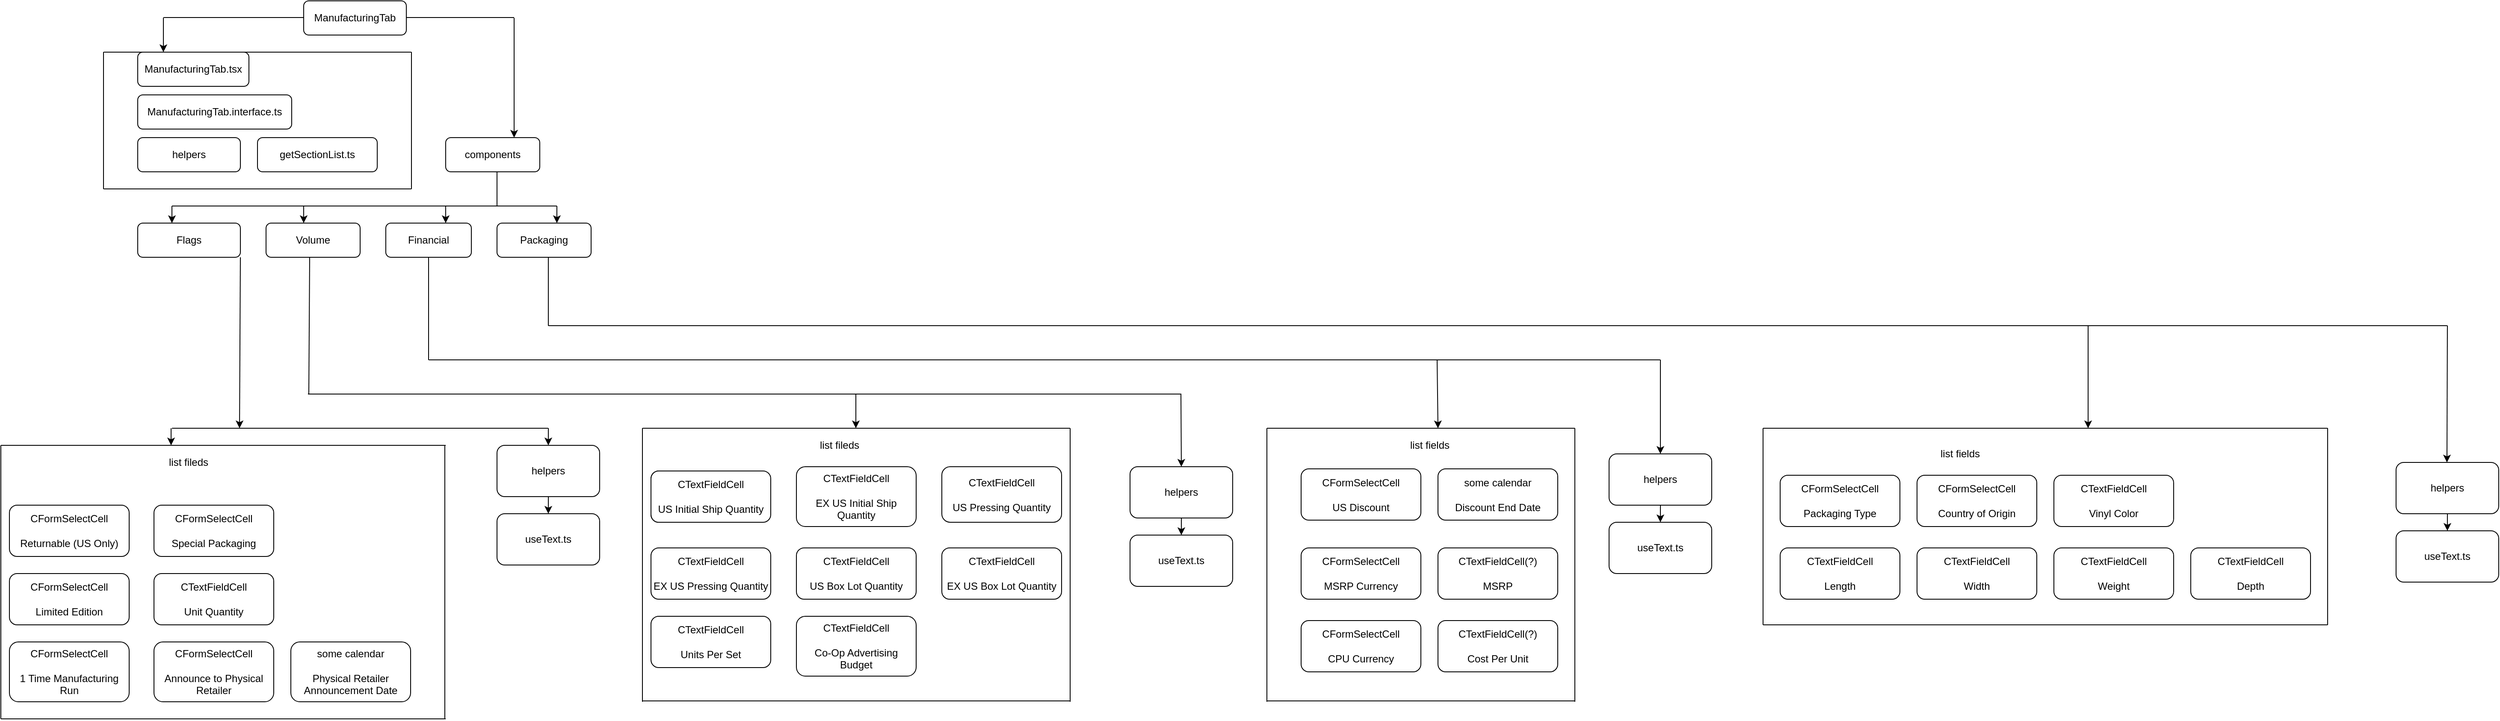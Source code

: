 <mxfile version="18.0.7" type="github">
  <diagram id="C5RBs43oDa-KdzZeNtuy" name="Page-1">
    <mxGraphModel dx="946" dy="509" grid="1" gridSize="10" guides="1" tooltips="1" connect="1" arrows="1" fold="1" page="1" pageScale="1" pageWidth="3300" pageHeight="4681" math="0" shadow="0">
      <root>
        <mxCell id="WIyWlLk6GJQsqaUBKTNV-0" />
        <mxCell id="WIyWlLk6GJQsqaUBKTNV-1" parent="WIyWlLk6GJQsqaUBKTNV-0" />
        <mxCell id="WIyWlLk6GJQsqaUBKTNV-3" value="ManufacturingTab" style="rounded=1;whiteSpace=wrap;html=1;fontSize=12;glass=0;strokeWidth=1;shadow=0;" parent="WIyWlLk6GJQsqaUBKTNV-1" vertex="1">
          <mxGeometry x="354" y="20" width="120" height="40" as="geometry" />
        </mxCell>
        <mxCell id="WIyWlLk6GJQsqaUBKTNV-7" value="Flags" style="rounded=1;whiteSpace=wrap;html=1;fontSize=12;glass=0;strokeWidth=1;shadow=0;" parent="WIyWlLk6GJQsqaUBKTNV-1" vertex="1">
          <mxGeometry x="160" y="280" width="120" height="40" as="geometry" />
        </mxCell>
        <mxCell id="9ZPmM6u9vwPtsYBPOgzC-0" value="Volume" style="rounded=1;whiteSpace=wrap;html=1;" vertex="1" parent="WIyWlLk6GJQsqaUBKTNV-1">
          <mxGeometry x="310" y="280" width="110" height="40" as="geometry" />
        </mxCell>
        <mxCell id="9ZPmM6u9vwPtsYBPOgzC-4" value="Financial" style="rounded=1;whiteSpace=wrap;html=1;" vertex="1" parent="WIyWlLk6GJQsqaUBKTNV-1">
          <mxGeometry x="450" y="280" width="100" height="40" as="geometry" />
        </mxCell>
        <mxCell id="9ZPmM6u9vwPtsYBPOgzC-6" value="Packaging" style="rounded=1;whiteSpace=wrap;html=1;" vertex="1" parent="WIyWlLk6GJQsqaUBKTNV-1">
          <mxGeometry x="580" y="280" width="110" height="40" as="geometry" />
        </mxCell>
        <mxCell id="9ZPmM6u9vwPtsYBPOgzC-8" value="components" style="rounded=1;whiteSpace=wrap;html=1;" vertex="1" parent="WIyWlLk6GJQsqaUBKTNV-1">
          <mxGeometry x="520" y="180" width="110" height="40" as="geometry" />
        </mxCell>
        <mxCell id="9ZPmM6u9vwPtsYBPOgzC-9" value="ManufacturingTab.tsx" style="rounded=1;whiteSpace=wrap;html=1;" vertex="1" parent="WIyWlLk6GJQsqaUBKTNV-1">
          <mxGeometry x="160" y="80" width="130" height="40" as="geometry" />
        </mxCell>
        <mxCell id="9ZPmM6u9vwPtsYBPOgzC-11" value="ManufacturingTab.interface.ts" style="rounded=1;whiteSpace=wrap;html=1;" vertex="1" parent="WIyWlLk6GJQsqaUBKTNV-1">
          <mxGeometry x="160" y="130" width="180" height="40" as="geometry" />
        </mxCell>
        <mxCell id="9ZPmM6u9vwPtsYBPOgzC-12" value="helpers" style="rounded=1;whiteSpace=wrap;html=1;" vertex="1" parent="WIyWlLk6GJQsqaUBKTNV-1">
          <mxGeometry x="160" y="180" width="120" height="40" as="geometry" />
        </mxCell>
        <mxCell id="9ZPmM6u9vwPtsYBPOgzC-13" value="&lt;div&gt;getSectionList.ts&lt;/div&gt;" style="rounded=1;whiteSpace=wrap;html=1;" vertex="1" parent="WIyWlLk6GJQsqaUBKTNV-1">
          <mxGeometry x="300" y="180" width="140" height="40" as="geometry" />
        </mxCell>
        <mxCell id="9ZPmM6u9vwPtsYBPOgzC-15" value="CFormSelectCell&lt;br&gt;&lt;br&gt;Returnable (US Only)" style="rounded=1;whiteSpace=wrap;html=1;" vertex="1" parent="WIyWlLk6GJQsqaUBKTNV-1">
          <mxGeometry x="10" y="610" width="140" height="60" as="geometry" />
        </mxCell>
        <mxCell id="9ZPmM6u9vwPtsYBPOgzC-16" value="CFormSelectCell&lt;br&gt;&lt;br&gt;Special Packaging" style="rounded=1;whiteSpace=wrap;html=1;" vertex="1" parent="WIyWlLk6GJQsqaUBKTNV-1">
          <mxGeometry x="179" y="610" width="140" height="60" as="geometry" />
        </mxCell>
        <mxCell id="9ZPmM6u9vwPtsYBPOgzC-17" value="&lt;div&gt;CFormSelectCell&lt;/div&gt;&lt;div&gt;&lt;br&gt;&lt;/div&gt;Limited Edition" style="rounded=1;whiteSpace=wrap;html=1;" vertex="1" parent="WIyWlLk6GJQsqaUBKTNV-1">
          <mxGeometry x="10" y="690" width="140" height="60" as="geometry" />
        </mxCell>
        <mxCell id="9ZPmM6u9vwPtsYBPOgzC-18" value="CTextFieldCell&lt;br&gt;&lt;br&gt;Unit Quantity" style="rounded=1;whiteSpace=wrap;html=1;" vertex="1" parent="WIyWlLk6GJQsqaUBKTNV-1">
          <mxGeometry x="179" y="690" width="140" height="60" as="geometry" />
        </mxCell>
        <mxCell id="9ZPmM6u9vwPtsYBPOgzC-19" value="&lt;div&gt;CFormSelectCell&lt;/div&gt;&lt;div&gt;&lt;br&gt;&lt;/div&gt;1 Time Manufacturing Run" style="rounded=1;whiteSpace=wrap;html=1;" vertex="1" parent="WIyWlLk6GJQsqaUBKTNV-1">
          <mxGeometry x="10" y="770" width="140" height="70" as="geometry" />
        </mxCell>
        <mxCell id="9ZPmM6u9vwPtsYBPOgzC-20" value="&lt;div&gt;CFormSelectCell&lt;/div&gt;&lt;div&gt;&lt;br&gt;&lt;/div&gt;Announce to Physical Retailer" style="rounded=1;whiteSpace=wrap;html=1;" vertex="1" parent="WIyWlLk6GJQsqaUBKTNV-1">
          <mxGeometry x="179" y="770" width="140" height="70" as="geometry" />
        </mxCell>
        <mxCell id="9ZPmM6u9vwPtsYBPOgzC-21" value="&lt;div&gt;some calendar&lt;br&gt;&lt;/div&gt;&lt;div&gt;&lt;br&gt;&lt;/div&gt;Physical Retailer Announcement Date" style="rounded=1;whiteSpace=wrap;html=1;" vertex="1" parent="WIyWlLk6GJQsqaUBKTNV-1">
          <mxGeometry x="339" y="770" width="140" height="70" as="geometry" />
        </mxCell>
        <mxCell id="9ZPmM6u9vwPtsYBPOgzC-23" value="" style="endArrow=none;html=1;rounded=0;" edge="1" parent="WIyWlLk6GJQsqaUBKTNV-1">
          <mxGeometry width="50" height="50" relative="1" as="geometry">
            <mxPoint x="20" y="540" as="sourcePoint" />
            <mxPoint x="520" y="540" as="targetPoint" />
          </mxGeometry>
        </mxCell>
        <mxCell id="9ZPmM6u9vwPtsYBPOgzC-24" value="" style="endArrow=none;html=1;rounded=0;" edge="1" parent="WIyWlLk6GJQsqaUBKTNV-1">
          <mxGeometry width="50" height="50" relative="1" as="geometry">
            <mxPoint x="519" y="860" as="sourcePoint" />
            <mxPoint x="519" y="540" as="targetPoint" />
          </mxGeometry>
        </mxCell>
        <mxCell id="9ZPmM6u9vwPtsYBPOgzC-25" value="" style="endArrow=none;html=1;rounded=0;" edge="1" parent="WIyWlLk6GJQsqaUBKTNV-1">
          <mxGeometry width="50" height="50" relative="1" as="geometry">
            <mxPoint y="860" as="sourcePoint" />
            <mxPoint x="520" y="860" as="targetPoint" />
          </mxGeometry>
        </mxCell>
        <mxCell id="9ZPmM6u9vwPtsYBPOgzC-26" value="" style="endArrow=none;html=1;rounded=0;" edge="1" parent="WIyWlLk6GJQsqaUBKTNV-1">
          <mxGeometry width="50" height="50" relative="1" as="geometry">
            <mxPoint y="540" as="sourcePoint" />
            <mxPoint x="20" y="540" as="targetPoint" />
          </mxGeometry>
        </mxCell>
        <mxCell id="9ZPmM6u9vwPtsYBPOgzC-27" value="" style="endArrow=none;html=1;rounded=0;" edge="1" parent="WIyWlLk6GJQsqaUBKTNV-1">
          <mxGeometry width="50" height="50" relative="1" as="geometry">
            <mxPoint y="860" as="sourcePoint" />
            <mxPoint y="540" as="targetPoint" />
          </mxGeometry>
        </mxCell>
        <mxCell id="9ZPmM6u9vwPtsYBPOgzC-28" value="list fileds" style="text;html=1;align=center;verticalAlign=middle;resizable=0;points=[];autosize=1;strokeColor=none;fillColor=none;" vertex="1" parent="WIyWlLk6GJQsqaUBKTNV-1">
          <mxGeometry x="189" y="550" width="60" height="20" as="geometry" />
        </mxCell>
        <mxCell id="9ZPmM6u9vwPtsYBPOgzC-30" value="helpers" style="rounded=1;whiteSpace=wrap;html=1;labelBackgroundColor=none;" vertex="1" parent="WIyWlLk6GJQsqaUBKTNV-1">
          <mxGeometry x="580" y="540" width="120" height="60" as="geometry" />
        </mxCell>
        <mxCell id="9ZPmM6u9vwPtsYBPOgzC-31" value="useText.ts" style="rounded=1;whiteSpace=wrap;html=1;labelBackgroundColor=none;" vertex="1" parent="WIyWlLk6GJQsqaUBKTNV-1">
          <mxGeometry x="580" y="620" width="120" height="60" as="geometry" />
        </mxCell>
        <mxCell id="9ZPmM6u9vwPtsYBPOgzC-33" value="" style="endArrow=none;html=1;rounded=0;" edge="1" parent="WIyWlLk6GJQsqaUBKTNV-1">
          <mxGeometry width="50" height="50" relative="1" as="geometry">
            <mxPoint x="120" y="80" as="sourcePoint" />
            <mxPoint x="480" y="80" as="targetPoint" />
          </mxGeometry>
        </mxCell>
        <mxCell id="9ZPmM6u9vwPtsYBPOgzC-36" value="" style="endArrow=none;html=1;rounded=0;" edge="1" parent="WIyWlLk6GJQsqaUBKTNV-1">
          <mxGeometry width="50" height="50" relative="1" as="geometry">
            <mxPoint x="480" y="240" as="sourcePoint" />
            <mxPoint x="480" y="80" as="targetPoint" />
          </mxGeometry>
        </mxCell>
        <mxCell id="9ZPmM6u9vwPtsYBPOgzC-37" value="" style="endArrow=none;html=1;rounded=0;" edge="1" parent="WIyWlLk6GJQsqaUBKTNV-1">
          <mxGeometry width="50" height="50" relative="1" as="geometry">
            <mxPoint x="120" y="240" as="sourcePoint" />
            <mxPoint x="480" y="240" as="targetPoint" />
          </mxGeometry>
        </mxCell>
        <mxCell id="9ZPmM6u9vwPtsYBPOgzC-38" value="" style="endArrow=none;html=1;rounded=0;" edge="1" parent="WIyWlLk6GJQsqaUBKTNV-1">
          <mxGeometry width="50" height="50" relative="1" as="geometry">
            <mxPoint x="120" y="240" as="sourcePoint" />
            <mxPoint x="120" y="80" as="targetPoint" />
          </mxGeometry>
        </mxCell>
        <mxCell id="9ZPmM6u9vwPtsYBPOgzC-42" value="" style="endArrow=none;html=1;rounded=0;" edge="1" parent="WIyWlLk6GJQsqaUBKTNV-1">
          <mxGeometry width="50" height="50" relative="1" as="geometry">
            <mxPoint x="194" y="39.5" as="sourcePoint" />
            <mxPoint x="354" y="39.5" as="targetPoint" />
            <Array as="points">
              <mxPoint x="194" y="39.5" />
            </Array>
          </mxGeometry>
        </mxCell>
        <mxCell id="9ZPmM6u9vwPtsYBPOgzC-43" value="" style="endArrow=classic;html=1;rounded=0;" edge="1" parent="WIyWlLk6GJQsqaUBKTNV-1">
          <mxGeometry width="50" height="50" relative="1" as="geometry">
            <mxPoint x="190" y="40" as="sourcePoint" />
            <mxPoint x="190" y="80" as="targetPoint" />
          </mxGeometry>
        </mxCell>
        <mxCell id="9ZPmM6u9vwPtsYBPOgzC-44" value="" style="endArrow=none;html=1;rounded=0;" edge="1" parent="WIyWlLk6GJQsqaUBKTNV-1">
          <mxGeometry width="50" height="50" relative="1" as="geometry">
            <mxPoint x="190" y="39.5" as="sourcePoint" />
            <mxPoint x="280" y="39.5" as="targetPoint" />
          </mxGeometry>
        </mxCell>
        <mxCell id="9ZPmM6u9vwPtsYBPOgzC-45" value="" style="endArrow=none;html=1;rounded=0;" edge="1" parent="WIyWlLk6GJQsqaUBKTNV-1">
          <mxGeometry width="50" height="50" relative="1" as="geometry">
            <mxPoint x="474" y="39.5" as="sourcePoint" />
            <mxPoint x="554" y="39.5" as="targetPoint" />
          </mxGeometry>
        </mxCell>
        <mxCell id="9ZPmM6u9vwPtsYBPOgzC-46" value="" style="endArrow=none;html=1;rounded=0;" edge="1" parent="WIyWlLk6GJQsqaUBKTNV-1">
          <mxGeometry width="50" height="50" relative="1" as="geometry">
            <mxPoint x="520" y="39.5" as="sourcePoint" />
            <mxPoint x="600" y="39.5" as="targetPoint" />
          </mxGeometry>
        </mxCell>
        <mxCell id="9ZPmM6u9vwPtsYBPOgzC-47" value="" style="endArrow=classic;html=1;rounded=0;" edge="1" parent="WIyWlLk6GJQsqaUBKTNV-1">
          <mxGeometry width="50" height="50" relative="1" as="geometry">
            <mxPoint x="600" y="40" as="sourcePoint" />
            <mxPoint x="600" y="180" as="targetPoint" />
          </mxGeometry>
        </mxCell>
        <mxCell id="9ZPmM6u9vwPtsYBPOgzC-48" value="" style="endArrow=none;html=1;rounded=0;" edge="1" parent="WIyWlLk6GJQsqaUBKTNV-1">
          <mxGeometry width="50" height="50" relative="1" as="geometry">
            <mxPoint x="580" y="250" as="sourcePoint" />
            <mxPoint x="580" y="220" as="targetPoint" />
          </mxGeometry>
        </mxCell>
        <mxCell id="9ZPmM6u9vwPtsYBPOgzC-49" value="" style="endArrow=none;html=1;rounded=0;" edge="1" parent="WIyWlLk6GJQsqaUBKTNV-1">
          <mxGeometry width="50" height="50" relative="1" as="geometry">
            <mxPoint x="200" y="260" as="sourcePoint" />
            <mxPoint x="580" y="260" as="targetPoint" />
          </mxGeometry>
        </mxCell>
        <mxCell id="9ZPmM6u9vwPtsYBPOgzC-50" value="" style="endArrow=none;html=1;rounded=0;" edge="1" parent="WIyWlLk6GJQsqaUBKTNV-1">
          <mxGeometry width="50" height="50" relative="1" as="geometry">
            <mxPoint x="580" y="230" as="sourcePoint" />
            <mxPoint x="580" y="260" as="targetPoint" />
          </mxGeometry>
        </mxCell>
        <mxCell id="9ZPmM6u9vwPtsYBPOgzC-51" value="" style="endArrow=classic;html=1;rounded=0;" edge="1" parent="WIyWlLk6GJQsqaUBKTNV-1">
          <mxGeometry width="50" height="50" relative="1" as="geometry">
            <mxPoint x="200" y="260" as="sourcePoint" />
            <mxPoint x="200" y="280" as="targetPoint" />
          </mxGeometry>
        </mxCell>
        <mxCell id="9ZPmM6u9vwPtsYBPOgzC-53" value="" style="endArrow=classic;html=1;rounded=0;" edge="1" parent="WIyWlLk6GJQsqaUBKTNV-1">
          <mxGeometry width="50" height="50" relative="1" as="geometry">
            <mxPoint x="354" y="260" as="sourcePoint" />
            <mxPoint x="354" y="280" as="targetPoint" />
          </mxGeometry>
        </mxCell>
        <mxCell id="9ZPmM6u9vwPtsYBPOgzC-54" value="" style="endArrow=classic;html=1;rounded=0;" edge="1" parent="WIyWlLk6GJQsqaUBKTNV-1">
          <mxGeometry width="50" height="50" relative="1" as="geometry">
            <mxPoint x="520" y="260" as="sourcePoint" />
            <mxPoint x="520" y="280" as="targetPoint" />
          </mxGeometry>
        </mxCell>
        <mxCell id="9ZPmM6u9vwPtsYBPOgzC-55" value="" style="endArrow=none;html=1;rounded=0;" edge="1" parent="WIyWlLk6GJQsqaUBKTNV-1">
          <mxGeometry width="50" height="50" relative="1" as="geometry">
            <mxPoint x="580" y="260" as="sourcePoint" />
            <mxPoint x="650" y="260" as="targetPoint" />
          </mxGeometry>
        </mxCell>
        <mxCell id="9ZPmM6u9vwPtsYBPOgzC-56" value="" style="endArrow=classic;html=1;rounded=0;" edge="1" parent="WIyWlLk6GJQsqaUBKTNV-1">
          <mxGeometry width="50" height="50" relative="1" as="geometry">
            <mxPoint x="650" y="260" as="sourcePoint" />
            <mxPoint x="650" y="280" as="targetPoint" />
          </mxGeometry>
        </mxCell>
        <mxCell id="9ZPmM6u9vwPtsYBPOgzC-57" value="" style="endArrow=none;html=1;rounded=0;" edge="1" parent="WIyWlLk6GJQsqaUBKTNV-1">
          <mxGeometry width="50" height="50" relative="1" as="geometry">
            <mxPoint x="200" y="520" as="sourcePoint" />
            <mxPoint x="640" y="520" as="targetPoint" />
          </mxGeometry>
        </mxCell>
        <mxCell id="9ZPmM6u9vwPtsYBPOgzC-58" value="" style="endArrow=classic;html=1;rounded=0;" edge="1" parent="WIyWlLk6GJQsqaUBKTNV-1">
          <mxGeometry width="50" height="50" relative="1" as="geometry">
            <mxPoint x="199" y="520" as="sourcePoint" />
            <mxPoint x="199" y="540" as="targetPoint" />
          </mxGeometry>
        </mxCell>
        <mxCell id="9ZPmM6u9vwPtsYBPOgzC-60" value="" style="endArrow=classic;html=1;rounded=0;" edge="1" parent="WIyWlLk6GJQsqaUBKTNV-1">
          <mxGeometry width="50" height="50" relative="1" as="geometry">
            <mxPoint x="640" y="520" as="sourcePoint" />
            <mxPoint x="640" y="540" as="targetPoint" />
          </mxGeometry>
        </mxCell>
        <mxCell id="9ZPmM6u9vwPtsYBPOgzC-61" value="" style="endArrow=classic;html=1;rounded=0;exitX=1;exitY=1;exitDx=0;exitDy=0;" edge="1" parent="WIyWlLk6GJQsqaUBKTNV-1" source="WIyWlLk6GJQsqaUBKTNV-7">
          <mxGeometry width="50" height="50" relative="1" as="geometry">
            <mxPoint x="279" y="390" as="sourcePoint" />
            <mxPoint x="279" y="520" as="targetPoint" />
          </mxGeometry>
        </mxCell>
        <mxCell id="9ZPmM6u9vwPtsYBPOgzC-62" value="" style="endArrow=classic;html=1;rounded=0;" edge="1" parent="WIyWlLk6GJQsqaUBKTNV-1">
          <mxGeometry width="50" height="50" relative="1" as="geometry">
            <mxPoint x="640" y="600" as="sourcePoint" />
            <mxPoint x="640" y="620" as="targetPoint" />
          </mxGeometry>
        </mxCell>
        <mxCell id="9ZPmM6u9vwPtsYBPOgzC-63" value="list fileds" style="text;html=1;align=center;verticalAlign=middle;resizable=0;points=[];autosize=1;strokeColor=none;fillColor=none;" vertex="1" parent="WIyWlLk6GJQsqaUBKTNV-1">
          <mxGeometry x="950" y="530" width="60" height="20" as="geometry" />
        </mxCell>
        <mxCell id="9ZPmM6u9vwPtsYBPOgzC-64" value="" style="rounded=1;whiteSpace=wrap;html=1;labelBackgroundColor=none;" vertex="1" parent="WIyWlLk6GJQsqaUBKTNV-1">
          <mxGeometry x="760" y="570" width="120" height="60" as="geometry" />
        </mxCell>
        <mxCell id="9ZPmM6u9vwPtsYBPOgzC-65" value="CTextFieldCell&lt;br&gt;&lt;br&gt;US Initial Ship Quantity" style="rounded=1;whiteSpace=wrap;html=1;" vertex="1" parent="WIyWlLk6GJQsqaUBKTNV-1">
          <mxGeometry x="760" y="570" width="140" height="60" as="geometry" />
        </mxCell>
        <mxCell id="9ZPmM6u9vwPtsYBPOgzC-66" value="CTextFieldCell&lt;br&gt;&lt;br&gt;EX US Initial Ship Quantity" style="rounded=1;whiteSpace=wrap;html=1;" vertex="1" parent="WIyWlLk6GJQsqaUBKTNV-1">
          <mxGeometry x="930" y="565" width="140" height="70" as="geometry" />
        </mxCell>
        <mxCell id="9ZPmM6u9vwPtsYBPOgzC-67" value="CTextFieldCell&lt;br&gt;&lt;br&gt;US Pressing Quantity" style="rounded=1;whiteSpace=wrap;html=1;" vertex="1" parent="WIyWlLk6GJQsqaUBKTNV-1">
          <mxGeometry x="1100" y="565" width="140" height="65" as="geometry" />
        </mxCell>
        <mxCell id="9ZPmM6u9vwPtsYBPOgzC-68" value="CTextFieldCell&lt;br&gt;&lt;br&gt;EX US Pressing Quantity" style="rounded=1;whiteSpace=wrap;html=1;" vertex="1" parent="WIyWlLk6GJQsqaUBKTNV-1">
          <mxGeometry x="760" y="660" width="140" height="60" as="geometry" />
        </mxCell>
        <mxCell id="9ZPmM6u9vwPtsYBPOgzC-69" value="CTextFieldCell&lt;br&gt;&lt;br&gt;US Box Lot Quantity" style="rounded=1;whiteSpace=wrap;html=1;" vertex="1" parent="WIyWlLk6GJQsqaUBKTNV-1">
          <mxGeometry x="930" y="660" width="140" height="60" as="geometry" />
        </mxCell>
        <mxCell id="9ZPmM6u9vwPtsYBPOgzC-70" value="CTextFieldCell&lt;br&gt;&lt;br&gt;EX US Box Lot Quantity" style="rounded=1;whiteSpace=wrap;html=1;" vertex="1" parent="WIyWlLk6GJQsqaUBKTNV-1">
          <mxGeometry x="1100" y="660" width="140" height="60" as="geometry" />
        </mxCell>
        <mxCell id="9ZPmM6u9vwPtsYBPOgzC-71" value="CTextFieldCell&lt;br&gt;&lt;br&gt;Units Per Set" style="rounded=1;whiteSpace=wrap;html=1;" vertex="1" parent="WIyWlLk6GJQsqaUBKTNV-1">
          <mxGeometry x="760" y="740" width="140" height="60" as="geometry" />
        </mxCell>
        <mxCell id="9ZPmM6u9vwPtsYBPOgzC-72" value="CTextFieldCell&lt;br&gt;&lt;br&gt;Co-Op Advertising Budget" style="rounded=1;whiteSpace=wrap;html=1;" vertex="1" parent="WIyWlLk6GJQsqaUBKTNV-1">
          <mxGeometry x="930" y="740" width="140" height="70" as="geometry" />
        </mxCell>
        <mxCell id="9ZPmM6u9vwPtsYBPOgzC-73" value="helpers" style="rounded=1;whiteSpace=wrap;html=1;labelBackgroundColor=none;" vertex="1" parent="WIyWlLk6GJQsqaUBKTNV-1">
          <mxGeometry x="1320" y="565" width="120" height="60" as="geometry" />
        </mxCell>
        <mxCell id="9ZPmM6u9vwPtsYBPOgzC-74" value="useText.ts" style="rounded=1;whiteSpace=wrap;html=1;labelBackgroundColor=none;" vertex="1" parent="WIyWlLk6GJQsqaUBKTNV-1">
          <mxGeometry x="1320" y="645" width="120" height="60" as="geometry" />
        </mxCell>
        <mxCell id="9ZPmM6u9vwPtsYBPOgzC-75" value="" style="endArrow=classic;html=1;rounded=0;" edge="1" parent="WIyWlLk6GJQsqaUBKTNV-1">
          <mxGeometry width="50" height="50" relative="1" as="geometry">
            <mxPoint x="1380" y="625" as="sourcePoint" />
            <mxPoint x="1380" y="645" as="targetPoint" />
          </mxGeometry>
        </mxCell>
        <mxCell id="9ZPmM6u9vwPtsYBPOgzC-76" value="" style="endArrow=none;html=1;rounded=0;" edge="1" parent="WIyWlLk6GJQsqaUBKTNV-1">
          <mxGeometry width="50" height="50" relative="1" as="geometry">
            <mxPoint x="750" y="520" as="sourcePoint" />
            <mxPoint x="1250" y="520" as="targetPoint" />
          </mxGeometry>
        </mxCell>
        <mxCell id="9ZPmM6u9vwPtsYBPOgzC-77" value="" style="endArrow=none;html=1;rounded=0;" edge="1" parent="WIyWlLk6GJQsqaUBKTNV-1">
          <mxGeometry width="50" height="50" relative="1" as="geometry">
            <mxPoint x="750" y="840" as="sourcePoint" />
            <mxPoint x="750" y="520" as="targetPoint" />
          </mxGeometry>
        </mxCell>
        <mxCell id="9ZPmM6u9vwPtsYBPOgzC-78" value="" style="endArrow=none;html=1;rounded=0;" edge="1" parent="WIyWlLk6GJQsqaUBKTNV-1">
          <mxGeometry width="50" height="50" relative="1" as="geometry">
            <mxPoint x="1250" y="840" as="sourcePoint" />
            <mxPoint x="1250" y="520" as="targetPoint" />
          </mxGeometry>
        </mxCell>
        <mxCell id="9ZPmM6u9vwPtsYBPOgzC-79" value="" style="endArrow=none;html=1;rounded=0;" edge="1" parent="WIyWlLk6GJQsqaUBKTNV-1">
          <mxGeometry width="50" height="50" relative="1" as="geometry">
            <mxPoint x="750" y="839" as="sourcePoint" />
            <mxPoint x="1250" y="839" as="targetPoint" />
          </mxGeometry>
        </mxCell>
        <mxCell id="9ZPmM6u9vwPtsYBPOgzC-80" value="" style="endArrow=none;html=1;rounded=0;" edge="1" parent="WIyWlLk6GJQsqaUBKTNV-1">
          <mxGeometry width="50" height="50" relative="1" as="geometry">
            <mxPoint x="360" y="480" as="sourcePoint" />
            <mxPoint x="361" y="320" as="targetPoint" />
          </mxGeometry>
        </mxCell>
        <mxCell id="9ZPmM6u9vwPtsYBPOgzC-81" value="" style="endArrow=none;html=1;rounded=0;" edge="1" parent="WIyWlLk6GJQsqaUBKTNV-1">
          <mxGeometry width="50" height="50" relative="1" as="geometry">
            <mxPoint x="359" y="480" as="sourcePoint" />
            <mxPoint x="960" y="480" as="targetPoint" />
          </mxGeometry>
        </mxCell>
        <mxCell id="9ZPmM6u9vwPtsYBPOgzC-82" value="" style="endArrow=none;html=1;rounded=0;" edge="1" parent="WIyWlLk6GJQsqaUBKTNV-1">
          <mxGeometry width="50" height="50" relative="1" as="geometry">
            <mxPoint x="960" y="480" as="sourcePoint" />
            <mxPoint x="1380" y="480" as="targetPoint" />
          </mxGeometry>
        </mxCell>
        <mxCell id="9ZPmM6u9vwPtsYBPOgzC-83" value="" style="endArrow=classic;html=1;rounded=0;" edge="1" parent="WIyWlLk6GJQsqaUBKTNV-1">
          <mxGeometry width="50" height="50" relative="1" as="geometry">
            <mxPoint x="999.5" y="480" as="sourcePoint" />
            <mxPoint x="999.5" y="520" as="targetPoint" />
          </mxGeometry>
        </mxCell>
        <mxCell id="9ZPmM6u9vwPtsYBPOgzC-85" value="" style="endArrow=classic;html=1;rounded=0;entryX=0.5;entryY=0;entryDx=0;entryDy=0;" edge="1" parent="WIyWlLk6GJQsqaUBKTNV-1" target="9ZPmM6u9vwPtsYBPOgzC-73">
          <mxGeometry width="50" height="50" relative="1" as="geometry">
            <mxPoint x="1379.5" y="480" as="sourcePoint" />
            <mxPoint x="1379.5" y="520" as="targetPoint" />
          </mxGeometry>
        </mxCell>
        <mxCell id="9ZPmM6u9vwPtsYBPOgzC-86" value="list fields" style="text;html=1;align=center;verticalAlign=middle;resizable=0;points=[];autosize=1;strokeColor=none;fillColor=none;" vertex="1" parent="WIyWlLk6GJQsqaUBKTNV-1">
          <mxGeometry x="1640" y="530" width="60" height="20" as="geometry" />
        </mxCell>
        <mxCell id="9ZPmM6u9vwPtsYBPOgzC-87" value="CFormSelectCell&lt;br&gt;&lt;br&gt;US Discount" style="rounded=1;whiteSpace=wrap;html=1;" vertex="1" parent="WIyWlLk6GJQsqaUBKTNV-1">
          <mxGeometry x="1520" y="567.5" width="140" height="60" as="geometry" />
        </mxCell>
        <mxCell id="9ZPmM6u9vwPtsYBPOgzC-88" value="some calendar&lt;br&gt;&lt;br&gt;Discount End Date" style="rounded=1;whiteSpace=wrap;html=1;" vertex="1" parent="WIyWlLk6GJQsqaUBKTNV-1">
          <mxGeometry x="1680" y="567.5" width="140" height="60" as="geometry" />
        </mxCell>
        <mxCell id="9ZPmM6u9vwPtsYBPOgzC-89" value="CFormSelectCell&lt;br&gt;&lt;br&gt;MSRP Currency" style="rounded=1;whiteSpace=wrap;html=1;" vertex="1" parent="WIyWlLk6GJQsqaUBKTNV-1">
          <mxGeometry x="1520" y="660" width="140" height="60" as="geometry" />
        </mxCell>
        <mxCell id="9ZPmM6u9vwPtsYBPOgzC-90" value="CTextFieldCell(?)&lt;br&gt;&lt;br&gt;MSRP" style="rounded=1;whiteSpace=wrap;html=1;" vertex="1" parent="WIyWlLk6GJQsqaUBKTNV-1">
          <mxGeometry x="1680" y="660" width="140" height="60" as="geometry" />
        </mxCell>
        <mxCell id="9ZPmM6u9vwPtsYBPOgzC-91" value="CFormSelectCell&lt;br&gt;&lt;br&gt;CPU Currency" style="rounded=1;whiteSpace=wrap;html=1;" vertex="1" parent="WIyWlLk6GJQsqaUBKTNV-1">
          <mxGeometry x="1520" y="745" width="140" height="60" as="geometry" />
        </mxCell>
        <mxCell id="9ZPmM6u9vwPtsYBPOgzC-92" value="CTextFieldCell(?)&lt;br&gt;&lt;br&gt;Cost Per Unit" style="rounded=1;whiteSpace=wrap;html=1;" vertex="1" parent="WIyWlLk6GJQsqaUBKTNV-1">
          <mxGeometry x="1680" y="745" width="140" height="60" as="geometry" />
        </mxCell>
        <mxCell id="9ZPmM6u9vwPtsYBPOgzC-93" value="helpers" style="rounded=1;whiteSpace=wrap;html=1;labelBackgroundColor=none;" vertex="1" parent="WIyWlLk6GJQsqaUBKTNV-1">
          <mxGeometry x="1880" y="550" width="120" height="60" as="geometry" />
        </mxCell>
        <mxCell id="9ZPmM6u9vwPtsYBPOgzC-94" value="useText.ts" style="rounded=1;whiteSpace=wrap;html=1;labelBackgroundColor=none;" vertex="1" parent="WIyWlLk6GJQsqaUBKTNV-1">
          <mxGeometry x="1880" y="630" width="120" height="60" as="geometry" />
        </mxCell>
        <mxCell id="9ZPmM6u9vwPtsYBPOgzC-95" value="" style="endArrow=classic;html=1;rounded=0;" edge="1" parent="WIyWlLk6GJQsqaUBKTNV-1">
          <mxGeometry width="50" height="50" relative="1" as="geometry">
            <mxPoint x="1940" y="610" as="sourcePoint" />
            <mxPoint x="1940" y="630" as="targetPoint" />
          </mxGeometry>
        </mxCell>
        <mxCell id="9ZPmM6u9vwPtsYBPOgzC-96" value="" style="endArrow=none;html=1;rounded=0;" edge="1" parent="WIyWlLk6GJQsqaUBKTNV-1">
          <mxGeometry width="50" height="50" relative="1" as="geometry">
            <mxPoint x="1480" y="520" as="sourcePoint" />
            <mxPoint x="1840" y="520" as="targetPoint" />
          </mxGeometry>
        </mxCell>
        <mxCell id="9ZPmM6u9vwPtsYBPOgzC-97" value="" style="endArrow=none;html=1;rounded=0;" edge="1" parent="WIyWlLk6GJQsqaUBKTNV-1">
          <mxGeometry width="50" height="50" relative="1" as="geometry">
            <mxPoint x="1480" y="840" as="sourcePoint" />
            <mxPoint x="1480" y="520" as="targetPoint" />
          </mxGeometry>
        </mxCell>
        <mxCell id="9ZPmM6u9vwPtsYBPOgzC-98" value="" style="endArrow=none;html=1;rounded=0;" edge="1" parent="WIyWlLk6GJQsqaUBKTNV-1">
          <mxGeometry width="50" height="50" relative="1" as="geometry">
            <mxPoint x="1480" y="839" as="sourcePoint" />
            <mxPoint x="1840" y="839" as="targetPoint" />
          </mxGeometry>
        </mxCell>
        <mxCell id="9ZPmM6u9vwPtsYBPOgzC-99" value="" style="endArrow=none;html=1;rounded=0;" edge="1" parent="WIyWlLk6GJQsqaUBKTNV-1">
          <mxGeometry width="50" height="50" relative="1" as="geometry">
            <mxPoint x="1840" y="840" as="sourcePoint" />
            <mxPoint x="1840" y="520" as="targetPoint" />
          </mxGeometry>
        </mxCell>
        <mxCell id="9ZPmM6u9vwPtsYBPOgzC-100" value="" style="endArrow=none;html=1;rounded=0;" edge="1" parent="WIyWlLk6GJQsqaUBKTNV-1">
          <mxGeometry width="50" height="50" relative="1" as="geometry">
            <mxPoint x="500" y="440" as="sourcePoint" />
            <mxPoint x="500" y="320" as="targetPoint" />
          </mxGeometry>
        </mxCell>
        <mxCell id="9ZPmM6u9vwPtsYBPOgzC-101" value="" style="endArrow=none;html=1;rounded=0;" edge="1" parent="WIyWlLk6GJQsqaUBKTNV-1">
          <mxGeometry width="50" height="50" relative="1" as="geometry">
            <mxPoint x="500" y="440" as="sourcePoint" />
            <mxPoint x="1940" y="440" as="targetPoint" />
          </mxGeometry>
        </mxCell>
        <mxCell id="9ZPmM6u9vwPtsYBPOgzC-102" value="" style="endArrow=classic;html=1;rounded=0;" edge="1" parent="WIyWlLk6GJQsqaUBKTNV-1">
          <mxGeometry width="50" height="50" relative="1" as="geometry">
            <mxPoint x="1679" y="440" as="sourcePoint" />
            <mxPoint x="1680" y="520" as="targetPoint" />
          </mxGeometry>
        </mxCell>
        <mxCell id="9ZPmM6u9vwPtsYBPOgzC-103" value="" style="endArrow=classic;html=1;rounded=0;entryX=0.5;entryY=0;entryDx=0;entryDy=0;" edge="1" parent="WIyWlLk6GJQsqaUBKTNV-1" target="9ZPmM6u9vwPtsYBPOgzC-93">
          <mxGeometry width="50" height="50" relative="1" as="geometry">
            <mxPoint x="1940" y="440" as="sourcePoint" />
            <mxPoint x="1990" y="390" as="targetPoint" />
          </mxGeometry>
        </mxCell>
        <mxCell id="9ZPmM6u9vwPtsYBPOgzC-104" value="list fields" style="text;html=1;align=center;verticalAlign=middle;resizable=0;points=[];autosize=1;strokeColor=none;fillColor=none;" vertex="1" parent="WIyWlLk6GJQsqaUBKTNV-1">
          <mxGeometry x="2260" y="540" width="60" height="20" as="geometry" />
        </mxCell>
        <mxCell id="9ZPmM6u9vwPtsYBPOgzC-105" value="CFormSelectCell&lt;br&gt;&lt;br&gt;Packaging Type" style="rounded=1;whiteSpace=wrap;html=1;" vertex="1" parent="WIyWlLk6GJQsqaUBKTNV-1">
          <mxGeometry x="2080" y="575" width="140" height="60" as="geometry" />
        </mxCell>
        <mxCell id="9ZPmM6u9vwPtsYBPOgzC-106" value="CFormSelectCell&lt;br&gt;&lt;br&gt;Country of Origin" style="rounded=1;whiteSpace=wrap;html=1;" vertex="1" parent="WIyWlLk6GJQsqaUBKTNV-1">
          <mxGeometry x="2240" y="575" width="140" height="60" as="geometry" />
        </mxCell>
        <mxCell id="9ZPmM6u9vwPtsYBPOgzC-107" value="CTextFieldCell&lt;br&gt;&lt;br&gt;Vinyl Color" style="rounded=1;whiteSpace=wrap;html=1;" vertex="1" parent="WIyWlLk6GJQsqaUBKTNV-1">
          <mxGeometry x="2400" y="575" width="140" height="60" as="geometry" />
        </mxCell>
        <mxCell id="9ZPmM6u9vwPtsYBPOgzC-108" value="CTextFieldCell&lt;br&gt;&lt;br&gt;Length" style="rounded=1;whiteSpace=wrap;html=1;" vertex="1" parent="WIyWlLk6GJQsqaUBKTNV-1">
          <mxGeometry x="2080" y="660" width="140" height="60" as="geometry" />
        </mxCell>
        <mxCell id="9ZPmM6u9vwPtsYBPOgzC-109" value="CTextFieldCell&lt;br&gt;&lt;br&gt;Width" style="rounded=1;whiteSpace=wrap;html=1;" vertex="1" parent="WIyWlLk6GJQsqaUBKTNV-1">
          <mxGeometry x="2240" y="660" width="140" height="60" as="geometry" />
        </mxCell>
        <mxCell id="9ZPmM6u9vwPtsYBPOgzC-110" value="CTextFieldCell&lt;br&gt;&lt;br&gt;Weight" style="rounded=1;whiteSpace=wrap;html=1;" vertex="1" parent="WIyWlLk6GJQsqaUBKTNV-1">
          <mxGeometry x="2400" y="660" width="140" height="60" as="geometry" />
        </mxCell>
        <mxCell id="9ZPmM6u9vwPtsYBPOgzC-111" value="CTextFieldCell&lt;br&gt;&lt;br&gt;Depth" style="rounded=1;whiteSpace=wrap;html=1;" vertex="1" parent="WIyWlLk6GJQsqaUBKTNV-1">
          <mxGeometry x="2560" y="660" width="140" height="60" as="geometry" />
        </mxCell>
        <mxCell id="9ZPmM6u9vwPtsYBPOgzC-112" value="helpers" style="rounded=1;whiteSpace=wrap;html=1;labelBackgroundColor=none;" vertex="1" parent="WIyWlLk6GJQsqaUBKTNV-1">
          <mxGeometry x="2800" y="560" width="120" height="60" as="geometry" />
        </mxCell>
        <mxCell id="9ZPmM6u9vwPtsYBPOgzC-113" value="useText.ts" style="rounded=1;whiteSpace=wrap;html=1;labelBackgroundColor=none;" vertex="1" parent="WIyWlLk6GJQsqaUBKTNV-1">
          <mxGeometry x="2800" y="640" width="120" height="60" as="geometry" />
        </mxCell>
        <mxCell id="9ZPmM6u9vwPtsYBPOgzC-114" value="" style="endArrow=classic;html=1;rounded=0;" edge="1" parent="WIyWlLk6GJQsqaUBKTNV-1">
          <mxGeometry width="50" height="50" relative="1" as="geometry">
            <mxPoint x="2860" y="620" as="sourcePoint" />
            <mxPoint x="2860" y="640" as="targetPoint" />
          </mxGeometry>
        </mxCell>
        <mxCell id="9ZPmM6u9vwPtsYBPOgzC-115" value="" style="endArrow=none;html=1;rounded=0;" edge="1" parent="WIyWlLk6GJQsqaUBKTNV-1">
          <mxGeometry width="50" height="50" relative="1" as="geometry">
            <mxPoint x="2060" y="520" as="sourcePoint" />
            <mxPoint x="2720" y="520" as="targetPoint" />
          </mxGeometry>
        </mxCell>
        <mxCell id="9ZPmM6u9vwPtsYBPOgzC-116" value="" style="endArrow=none;html=1;rounded=0;" edge="1" parent="WIyWlLk6GJQsqaUBKTNV-1">
          <mxGeometry width="50" height="50" relative="1" as="geometry">
            <mxPoint x="2720" y="750" as="sourcePoint" />
            <mxPoint x="2720" y="520" as="targetPoint" />
          </mxGeometry>
        </mxCell>
        <mxCell id="9ZPmM6u9vwPtsYBPOgzC-117" value="" style="endArrow=none;html=1;rounded=0;" edge="1" parent="WIyWlLk6GJQsqaUBKTNV-1">
          <mxGeometry width="50" height="50" relative="1" as="geometry">
            <mxPoint x="2060" y="750" as="sourcePoint" />
            <mxPoint x="2720" y="750" as="targetPoint" />
          </mxGeometry>
        </mxCell>
        <mxCell id="9ZPmM6u9vwPtsYBPOgzC-118" value="" style="endArrow=none;html=1;rounded=0;" edge="1" parent="WIyWlLk6GJQsqaUBKTNV-1">
          <mxGeometry width="50" height="50" relative="1" as="geometry">
            <mxPoint x="2060" y="750" as="sourcePoint" />
            <mxPoint x="2060" y="520" as="targetPoint" />
          </mxGeometry>
        </mxCell>
        <mxCell id="9ZPmM6u9vwPtsYBPOgzC-120" value="" style="endArrow=none;html=1;rounded=0;" edge="1" parent="WIyWlLk6GJQsqaUBKTNV-1">
          <mxGeometry width="50" height="50" relative="1" as="geometry">
            <mxPoint x="640" y="400" as="sourcePoint" />
            <mxPoint x="640" y="320" as="targetPoint" />
          </mxGeometry>
        </mxCell>
        <mxCell id="9ZPmM6u9vwPtsYBPOgzC-121" value="" style="endArrow=none;html=1;rounded=0;" edge="1" parent="WIyWlLk6GJQsqaUBKTNV-1">
          <mxGeometry width="50" height="50" relative="1" as="geometry">
            <mxPoint x="640" y="400" as="sourcePoint" />
            <mxPoint x="2860" y="400" as="targetPoint" />
          </mxGeometry>
        </mxCell>
        <mxCell id="9ZPmM6u9vwPtsYBPOgzC-122" value="" style="endArrow=classic;html=1;rounded=0;" edge="1" parent="WIyWlLk6GJQsqaUBKTNV-1">
          <mxGeometry width="50" height="50" relative="1" as="geometry">
            <mxPoint x="2440" y="400" as="sourcePoint" />
            <mxPoint x="2440" y="520" as="targetPoint" />
          </mxGeometry>
        </mxCell>
        <mxCell id="9ZPmM6u9vwPtsYBPOgzC-123" value="" style="endArrow=classic;html=1;rounded=0;" edge="1" parent="WIyWlLk6GJQsqaUBKTNV-1">
          <mxGeometry width="50" height="50" relative="1" as="geometry">
            <mxPoint x="2860" y="400" as="sourcePoint" />
            <mxPoint x="2859.5" y="560" as="targetPoint" />
          </mxGeometry>
        </mxCell>
      </root>
    </mxGraphModel>
  </diagram>
</mxfile>
